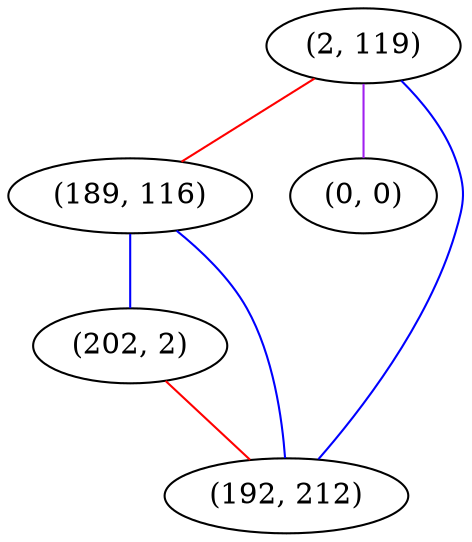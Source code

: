 graph "" {
"(2, 119)";
"(189, 116)";
"(202, 2)";
"(0, 0)";
"(192, 212)";
"(2, 119)" -- "(189, 116)"  [color=red, key=0, weight=1];
"(2, 119)" -- "(0, 0)"  [color=purple, key=0, weight=4];
"(2, 119)" -- "(192, 212)"  [color=blue, key=0, weight=3];
"(189, 116)" -- "(202, 2)"  [color=blue, key=0, weight=3];
"(189, 116)" -- "(192, 212)"  [color=blue, key=0, weight=3];
"(202, 2)" -- "(192, 212)"  [color=red, key=0, weight=1];
}
